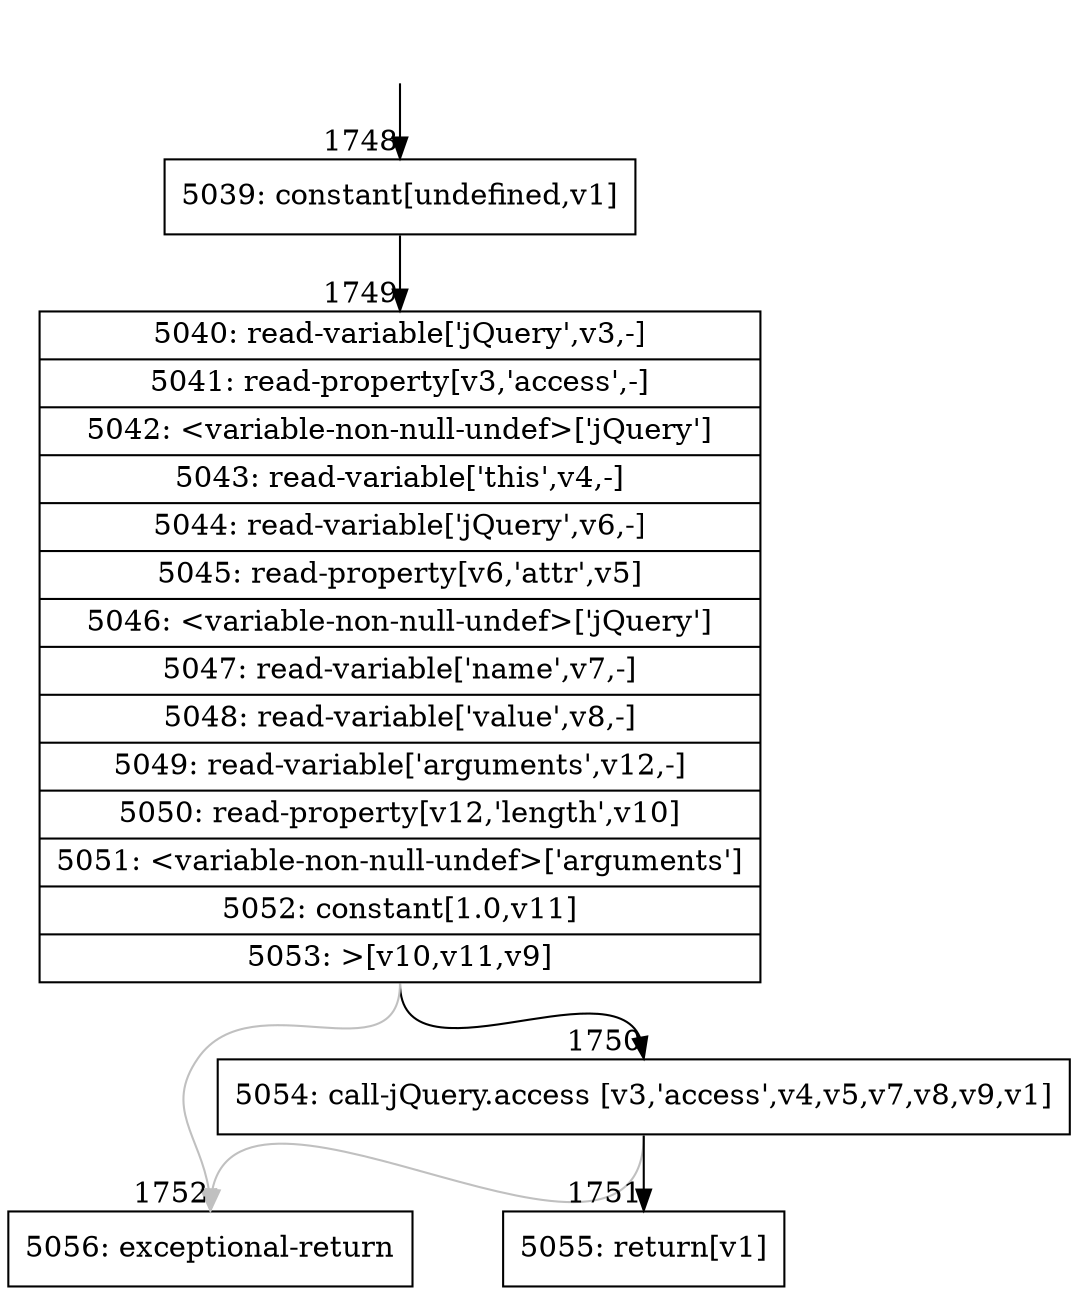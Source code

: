 digraph {
rankdir="TD"
BB_entry123[shape=none,label=""];
BB_entry123 -> BB1748 [tailport=s, headport=n, headlabel="    1748"]
BB1748 [shape=record label="{5039: constant[undefined,v1]}" ] 
BB1748 -> BB1749 [tailport=s, headport=n, headlabel="      1749"]
BB1749 [shape=record label="{5040: read-variable['jQuery',v3,-]|5041: read-property[v3,'access',-]|5042: \<variable-non-null-undef\>['jQuery']|5043: read-variable['this',v4,-]|5044: read-variable['jQuery',v6,-]|5045: read-property[v6,'attr',v5]|5046: \<variable-non-null-undef\>['jQuery']|5047: read-variable['name',v7,-]|5048: read-variable['value',v8,-]|5049: read-variable['arguments',v12,-]|5050: read-property[v12,'length',v10]|5051: \<variable-non-null-undef\>['arguments']|5052: constant[1.0,v11]|5053: \>[v10,v11,v9]}" ] 
BB1749 -> BB1750 [tailport=s, headport=n, headlabel="      1750"]
BB1749 -> BB1752 [tailport=s, headport=n, color=gray, headlabel="      1752"]
BB1750 [shape=record label="{5054: call-jQuery.access [v3,'access',v4,v5,v7,v8,v9,v1]}" ] 
BB1750 -> BB1751 [tailport=s, headport=n, headlabel="      1751"]
BB1750 -> BB1752 [tailport=s, headport=n, color=gray]
BB1751 [shape=record label="{5055: return[v1]}" ] 
BB1752 [shape=record label="{5056: exceptional-return}" ] 
//#$~ 2047
}
